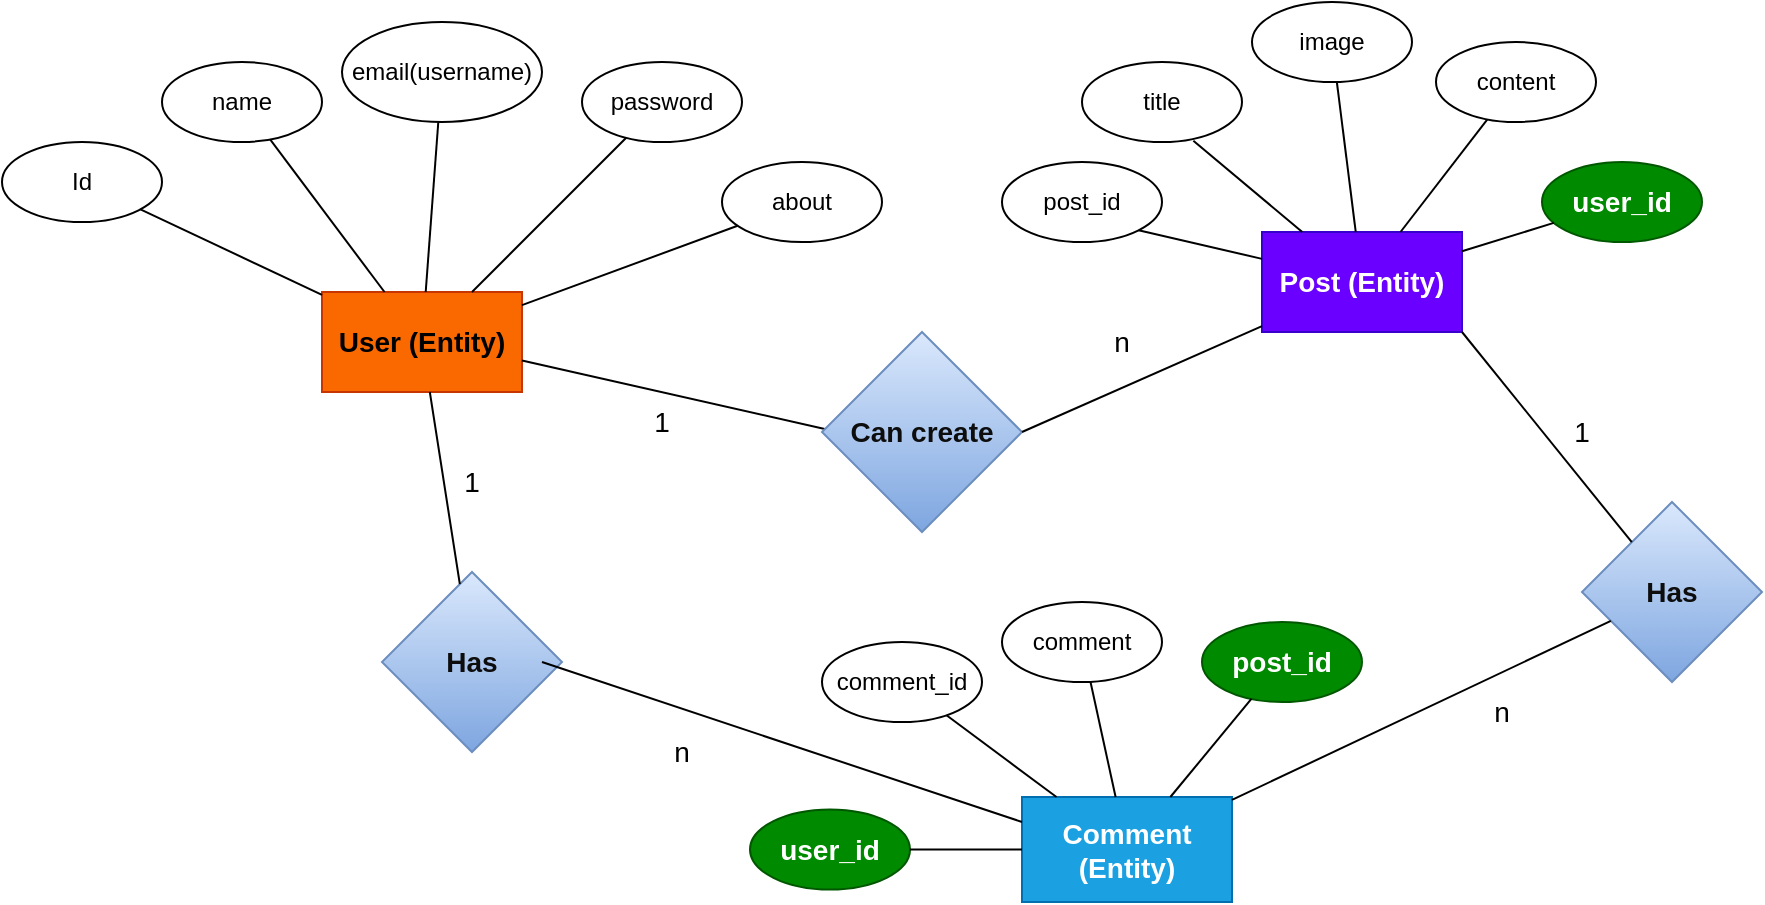 <mxfile version="24.6.1" type="github">
  <diagram name="Страница-1" id="DRMGlOuHPdDqc-WepTBW">
    <mxGraphModel dx="1050" dy="522" grid="1" gridSize="10" guides="1" tooltips="1" connect="1" arrows="1" fold="1" page="1" pageScale="1" pageWidth="827" pageHeight="1169" math="0" shadow="0">
      <root>
        <mxCell id="0" />
        <mxCell id="1" parent="0" />
        <mxCell id="rcdka4dT73BmLoimHbHu-1" value="&lt;font style=&quot;font-size: 14px;&quot;&gt;&lt;b&gt;Comment (Entity)&lt;/b&gt;&lt;/font&gt;" style="rounded=0;whiteSpace=wrap;html=1;fillColor=#1ba1e2;fontColor=#ffffff;strokeColor=#006EAF;" vertex="1" parent="1">
          <mxGeometry x="550" y="797.5" width="105" height="52.5" as="geometry" />
        </mxCell>
        <mxCell id="rcdka4dT73BmLoimHbHu-2" value="comment_id" style="ellipse;whiteSpace=wrap;html=1;" vertex="1" parent="1">
          <mxGeometry x="450" y="720" width="80" height="40" as="geometry" />
        </mxCell>
        <mxCell id="rcdka4dT73BmLoimHbHu-3" value="&lt;b&gt;&lt;font style=&quot;font-size: 14px;&quot;&gt;post_id&lt;/font&gt;&lt;/b&gt;" style="ellipse;whiteSpace=wrap;html=1;fillColor=#008a00;fontColor=#ffffff;strokeColor=#005700;" vertex="1" parent="1">
          <mxGeometry x="640" y="710" width="80" height="40" as="geometry" />
        </mxCell>
        <mxCell id="rcdka4dT73BmLoimHbHu-4" value="&lt;b&gt;&lt;font style=&quot;font-size: 14px;&quot;&gt;user_id&lt;/font&gt;&lt;/b&gt;" style="ellipse;whiteSpace=wrap;html=1;fillColor=#008a00;strokeColor=#005700;fontColor=#ffffff;" vertex="1" parent="1">
          <mxGeometry x="414" y="803.75" width="80" height="40" as="geometry" />
        </mxCell>
        <mxCell id="rcdka4dT73BmLoimHbHu-5" value="" style="endArrow=none;html=1;rounded=0;" edge="1" parent="1" source="rcdka4dT73BmLoimHbHu-4" target="rcdka4dT73BmLoimHbHu-1">
          <mxGeometry width="50" height="50" relative="1" as="geometry">
            <mxPoint x="459.439" y="836.663" as="sourcePoint" />
            <mxPoint x="510" y="820" as="targetPoint" />
          </mxGeometry>
        </mxCell>
        <mxCell id="rcdka4dT73BmLoimHbHu-6" value="" style="endArrow=none;html=1;rounded=0;" edge="1" parent="1" source="rcdka4dT73BmLoimHbHu-2" target="rcdka4dT73BmLoimHbHu-1">
          <mxGeometry width="50" height="50" relative="1" as="geometry">
            <mxPoint x="469" y="847" as="sourcePoint" />
            <mxPoint x="510" y="900" as="targetPoint" />
          </mxGeometry>
        </mxCell>
        <mxCell id="rcdka4dT73BmLoimHbHu-7" value="" style="endArrow=none;html=1;rounded=0;" edge="1" parent="1" target="rcdka4dT73BmLoimHbHu-1" source="rcdka4dT73BmLoimHbHu-10">
          <mxGeometry width="50" height="50" relative="1" as="geometry">
            <mxPoint x="584" y="745" as="sourcePoint" />
            <mxPoint x="566" y="808" as="targetPoint" />
          </mxGeometry>
        </mxCell>
        <mxCell id="rcdka4dT73BmLoimHbHu-8" value="" style="endArrow=none;html=1;rounded=0;" edge="1" parent="1" source="rcdka4dT73BmLoimHbHu-1" target="rcdka4dT73BmLoimHbHu-3">
          <mxGeometry width="50" height="50" relative="1" as="geometry">
            <mxPoint x="642.5" y="820" as="sourcePoint" />
            <mxPoint x="733.5" y="811" as="targetPoint" />
          </mxGeometry>
        </mxCell>
        <mxCell id="rcdka4dT73BmLoimHbHu-10" value="comment" style="ellipse;whiteSpace=wrap;html=1;" vertex="1" parent="1">
          <mxGeometry x="540" y="700" width="80" height="40" as="geometry" />
        </mxCell>
        <mxCell id="rcdka4dT73BmLoimHbHu-11" value="&lt;font color=&quot;#0d0d0d&quot;&gt;&lt;span style=&quot;font-size: 14px;&quot;&gt;&lt;b&gt;Has&lt;/b&gt;&lt;/span&gt;&lt;/font&gt;" style="rhombus;whiteSpace=wrap;html=1;fillColor=#dae8fc;strokeColor=#6c8ebf;gradientColor=#7ea6e0;" vertex="1" parent="1">
          <mxGeometry x="230" y="685" width="90" height="90" as="geometry" />
        </mxCell>
        <mxCell id="rcdka4dT73BmLoimHbHu-12" value="" style="group" vertex="1" connectable="0" parent="1">
          <mxGeometry x="540" y="400" width="350" height="165" as="geometry" />
        </mxCell>
        <mxCell id="rcdka4dT73BmLoimHbHu-13" value="&lt;font style=&quot;font-size: 14px;&quot;&gt;&lt;b&gt;Post (Entity)&lt;/b&gt;&lt;/font&gt;" style="rounded=0;whiteSpace=wrap;html=1;fillColor=#6a00ff;strokeColor=#3700CC;fontColor=#ffffff;" vertex="1" parent="rcdka4dT73BmLoimHbHu-12">
          <mxGeometry x="130" y="115" width="100" height="50" as="geometry" />
        </mxCell>
        <mxCell id="rcdka4dT73BmLoimHbHu-14" value="post_id" style="ellipse;whiteSpace=wrap;html=1;" vertex="1" parent="rcdka4dT73BmLoimHbHu-12">
          <mxGeometry y="80" width="80" height="40" as="geometry" />
        </mxCell>
        <mxCell id="rcdka4dT73BmLoimHbHu-15" value="image" style="ellipse;whiteSpace=wrap;html=1;" vertex="1" parent="rcdka4dT73BmLoimHbHu-12">
          <mxGeometry x="125" width="80" height="40" as="geometry" />
        </mxCell>
        <mxCell id="rcdka4dT73BmLoimHbHu-16" value="title" style="ellipse;whiteSpace=wrap;html=1;" vertex="1" parent="rcdka4dT73BmLoimHbHu-12">
          <mxGeometry x="40" y="30" width="80" height="40" as="geometry" />
        </mxCell>
        <mxCell id="rcdka4dT73BmLoimHbHu-17" value="content" style="ellipse;whiteSpace=wrap;html=1;" vertex="1" parent="rcdka4dT73BmLoimHbHu-12">
          <mxGeometry x="217" y="20" width="80" height="40" as="geometry" />
        </mxCell>
        <mxCell id="rcdka4dT73BmLoimHbHu-18" value="&lt;b&gt;&lt;font style=&quot;font-size: 14px;&quot;&gt;user_id&lt;/font&gt;&lt;/b&gt;" style="ellipse;whiteSpace=wrap;html=1;fillColor=#008a00;strokeColor=#005700;fontColor=#ffffff;" vertex="1" parent="rcdka4dT73BmLoimHbHu-12">
          <mxGeometry x="270" y="80" width="80" height="40" as="geometry" />
        </mxCell>
        <mxCell id="rcdka4dT73BmLoimHbHu-19" value="" style="endArrow=none;html=1;rounded=0;entryX=1;entryY=1;entryDx=0;entryDy=0;" edge="1" parent="rcdka4dT73BmLoimHbHu-12" source="rcdka4dT73BmLoimHbHu-13" target="rcdka4dT73BmLoimHbHu-14">
          <mxGeometry width="50" height="50" relative="1" as="geometry">
            <mxPoint x="170" y="210" as="sourcePoint" />
            <mxPoint x="220" y="160" as="targetPoint" />
          </mxGeometry>
        </mxCell>
        <mxCell id="rcdka4dT73BmLoimHbHu-20" value="" style="endArrow=none;html=1;rounded=0;exitX=0.696;exitY=0.985;exitDx=0;exitDy=0;exitPerimeter=0;" edge="1" parent="rcdka4dT73BmLoimHbHu-12" source="rcdka4dT73BmLoimHbHu-16" target="rcdka4dT73BmLoimHbHu-13">
          <mxGeometry width="50" height="50" relative="1" as="geometry">
            <mxPoint x="170" y="210" as="sourcePoint" />
            <mxPoint x="220" y="160" as="targetPoint" />
          </mxGeometry>
        </mxCell>
        <mxCell id="rcdka4dT73BmLoimHbHu-21" value="" style="endArrow=none;html=1;rounded=0;" edge="1" parent="rcdka4dT73BmLoimHbHu-12" source="rcdka4dT73BmLoimHbHu-15" target="rcdka4dT73BmLoimHbHu-13">
          <mxGeometry width="50" height="50" relative="1" as="geometry">
            <mxPoint x="106" y="79" as="sourcePoint" />
            <mxPoint x="160" y="210" as="targetPoint" />
          </mxGeometry>
        </mxCell>
        <mxCell id="rcdka4dT73BmLoimHbHu-22" value="" style="endArrow=none;html=1;rounded=0;" edge="1" parent="rcdka4dT73BmLoimHbHu-12" source="rcdka4dT73BmLoimHbHu-17" target="rcdka4dT73BmLoimHbHu-13">
          <mxGeometry width="50" height="50" relative="1" as="geometry">
            <mxPoint x="179" y="50" as="sourcePoint" />
            <mxPoint x="210" y="230" as="targetPoint" />
          </mxGeometry>
        </mxCell>
        <mxCell id="rcdka4dT73BmLoimHbHu-23" value="" style="endArrow=none;html=1;rounded=0;" edge="1" parent="rcdka4dT73BmLoimHbHu-12" source="rcdka4dT73BmLoimHbHu-18" target="rcdka4dT73BmLoimHbHu-13">
          <mxGeometry width="50" height="50" relative="1" as="geometry">
            <mxPoint x="251" y="68" as="sourcePoint" />
            <mxPoint x="260" y="180" as="targetPoint" />
          </mxGeometry>
        </mxCell>
        <mxCell id="rcdka4dT73BmLoimHbHu-24" value="" style="group" vertex="1" connectable="0" parent="1">
          <mxGeometry x="40" y="410" width="440" height="215" as="geometry" />
        </mxCell>
        <mxCell id="rcdka4dT73BmLoimHbHu-25" value="&lt;font style=&quot;font-size: 14px;&quot;&gt;&lt;b&gt;User (Entity)&lt;/b&gt;&lt;/font&gt;" style="rounded=0;whiteSpace=wrap;html=1;fillColor=#fa6800;strokeColor=#C73500;fontColor=#000000;" vertex="1" parent="rcdka4dT73BmLoimHbHu-24">
          <mxGeometry x="160" y="135" width="100" height="50" as="geometry" />
        </mxCell>
        <mxCell id="rcdka4dT73BmLoimHbHu-26" value="Id" style="ellipse;whiteSpace=wrap;html=1;" vertex="1" parent="rcdka4dT73BmLoimHbHu-24">
          <mxGeometry y="60" width="80" height="40" as="geometry" />
        </mxCell>
        <mxCell id="rcdka4dT73BmLoimHbHu-27" value="email(username)" style="ellipse;whiteSpace=wrap;html=1;" vertex="1" parent="rcdka4dT73BmLoimHbHu-24">
          <mxGeometry x="170" width="100" height="50" as="geometry" />
        </mxCell>
        <mxCell id="rcdka4dT73BmLoimHbHu-28" value="password" style="ellipse;whiteSpace=wrap;html=1;" vertex="1" parent="rcdka4dT73BmLoimHbHu-24">
          <mxGeometry x="290" y="20" width="80" height="40" as="geometry" />
        </mxCell>
        <mxCell id="rcdka4dT73BmLoimHbHu-29" value="name" style="ellipse;whiteSpace=wrap;html=1;" vertex="1" parent="rcdka4dT73BmLoimHbHu-24">
          <mxGeometry x="80" y="20" width="80" height="40" as="geometry" />
        </mxCell>
        <mxCell id="rcdka4dT73BmLoimHbHu-30" value="" style="endArrow=none;html=1;rounded=0;" edge="1" parent="rcdka4dT73BmLoimHbHu-24" source="rcdka4dT73BmLoimHbHu-26" target="rcdka4dT73BmLoimHbHu-25">
          <mxGeometry width="50" height="50" relative="1" as="geometry">
            <mxPoint x="60" y="152" as="sourcePoint" />
            <mxPoint x="110" y="102" as="targetPoint" />
          </mxGeometry>
        </mxCell>
        <mxCell id="rcdka4dT73BmLoimHbHu-31" value="" style="endArrow=none;html=1;rounded=0;" edge="1" parent="rcdka4dT73BmLoimHbHu-24" source="rcdka4dT73BmLoimHbHu-25" target="rcdka4dT73BmLoimHbHu-29">
          <mxGeometry width="50" height="50" relative="1" as="geometry">
            <mxPoint x="340" y="140" as="sourcePoint" />
            <mxPoint x="390" y="90" as="targetPoint" />
          </mxGeometry>
        </mxCell>
        <mxCell id="rcdka4dT73BmLoimHbHu-32" value="" style="endArrow=none;html=1;rounded=0;" edge="1" parent="rcdka4dT73BmLoimHbHu-24" source="rcdka4dT73BmLoimHbHu-25" target="rcdka4dT73BmLoimHbHu-27">
          <mxGeometry width="50" height="50" relative="1" as="geometry">
            <mxPoint x="250" y="120" as="sourcePoint" />
            <mxPoint x="170" y="59" as="targetPoint" />
          </mxGeometry>
        </mxCell>
        <mxCell id="rcdka4dT73BmLoimHbHu-33" value="" style="endArrow=none;html=1;rounded=0;" edge="1" parent="rcdka4dT73BmLoimHbHu-24" source="rcdka4dT73BmLoimHbHu-25" target="rcdka4dT73BmLoimHbHu-28">
          <mxGeometry width="50" height="50" relative="1" as="geometry">
            <mxPoint x="320" y="150" as="sourcePoint" />
            <mxPoint x="269" y="59" as="targetPoint" />
          </mxGeometry>
        </mxCell>
        <mxCell id="rcdka4dT73BmLoimHbHu-34" value="about" style="ellipse;whiteSpace=wrap;html=1;" vertex="1" parent="rcdka4dT73BmLoimHbHu-24">
          <mxGeometry x="360" y="70" width="80" height="40" as="geometry" />
        </mxCell>
        <mxCell id="rcdka4dT73BmLoimHbHu-35" value="" style="endArrow=none;html=1;rounded=0;" edge="1" parent="rcdka4dT73BmLoimHbHu-24" source="rcdka4dT73BmLoimHbHu-25" target="rcdka4dT73BmLoimHbHu-34">
          <mxGeometry width="50" height="50" relative="1" as="geometry">
            <mxPoint x="340" y="190" as="sourcePoint" />
            <mxPoint x="390" y="140" as="targetPoint" />
          </mxGeometry>
        </mxCell>
        <mxCell id="rcdka4dT73BmLoimHbHu-45" value="" style="endArrow=none;html=1;rounded=0;" edge="1" parent="rcdka4dT73BmLoimHbHu-24">
          <mxGeometry width="50" height="50" relative="1" as="geometry">
            <mxPoint x="418" y="205" as="sourcePoint" />
            <mxPoint x="260" y="169.286" as="targetPoint" />
          </mxGeometry>
        </mxCell>
        <mxCell id="rcdka4dT73BmLoimHbHu-48" value="1" style="text;html=1;align=center;verticalAlign=middle;whiteSpace=wrap;rounded=0;fontSize=14;" vertex="1" parent="rcdka4dT73BmLoimHbHu-24">
          <mxGeometry x="300" y="185" width="60" height="30" as="geometry" />
        </mxCell>
        <mxCell id="rcdka4dT73BmLoimHbHu-38" value="&lt;font color=&quot;#0d0d0d&quot;&gt;&lt;span style=&quot;font-size: 14px;&quot;&gt;&lt;b&gt;Has&lt;/b&gt;&lt;/span&gt;&lt;/font&gt;" style="rhombus;whiteSpace=wrap;html=1;fillColor=#dae8fc;strokeColor=#6c8ebf;gradientColor=#7ea6e0;" vertex="1" parent="1">
          <mxGeometry x="830" y="650" width="90" height="90" as="geometry" />
        </mxCell>
        <mxCell id="rcdka4dT73BmLoimHbHu-39" value="&lt;font color=&quot;#0d0d0d&quot;&gt;&lt;span style=&quot;font-size: 14px;&quot;&gt;&lt;b&gt;Can create&lt;/b&gt;&lt;/span&gt;&lt;/font&gt;" style="rhombus;whiteSpace=wrap;html=1;fillColor=#dae8fc;strokeColor=#6c8ebf;gradientColor=#7ea6e0;" vertex="1" parent="1">
          <mxGeometry x="450" y="565" width="100" height="100" as="geometry" />
        </mxCell>
        <mxCell id="rcdka4dT73BmLoimHbHu-49" value="" style="endArrow=none;html=1;rounded=0;exitX=1;exitY=0.5;exitDx=0;exitDy=0;" edge="1" parent="1" source="rcdka4dT73BmLoimHbHu-39" target="rcdka4dT73BmLoimHbHu-13">
          <mxGeometry width="50" height="50" relative="1" as="geometry">
            <mxPoint x="510" y="620" as="sourcePoint" />
            <mxPoint x="560" y="570" as="targetPoint" />
          </mxGeometry>
        </mxCell>
        <mxCell id="rcdka4dT73BmLoimHbHu-51" value="" style="endArrow=none;html=1;rounded=0;entryX=1;entryY=1;entryDx=0;entryDy=0;" edge="1" parent="1" source="rcdka4dT73BmLoimHbHu-38" target="rcdka4dT73BmLoimHbHu-13">
          <mxGeometry width="50" height="50" relative="1" as="geometry">
            <mxPoint x="720" y="650" as="sourcePoint" />
            <mxPoint x="770" y="600" as="targetPoint" />
          </mxGeometry>
        </mxCell>
        <mxCell id="rcdka4dT73BmLoimHbHu-52" value="n" style="text;html=1;align=center;verticalAlign=middle;whiteSpace=wrap;rounded=0;fontSize=14;" vertex="1" parent="1">
          <mxGeometry x="570" y="555" width="60" height="30" as="geometry" />
        </mxCell>
        <mxCell id="rcdka4dT73BmLoimHbHu-53" value="" style="endArrow=none;html=1;rounded=0;" edge="1" parent="1">
          <mxGeometry width="50" height="50" relative="1" as="geometry">
            <mxPoint x="550" y="810" as="sourcePoint" />
            <mxPoint x="310" y="730" as="targetPoint" />
          </mxGeometry>
        </mxCell>
        <mxCell id="rcdka4dT73BmLoimHbHu-54" value="" style="endArrow=none;html=1;rounded=0;" edge="1" parent="1" source="rcdka4dT73BmLoimHbHu-11" target="rcdka4dT73BmLoimHbHu-25">
          <mxGeometry width="50" height="50" relative="1" as="geometry">
            <mxPoint x="330" y="705" as="sourcePoint" />
            <mxPoint x="90" y="625" as="targetPoint" />
          </mxGeometry>
        </mxCell>
        <mxCell id="rcdka4dT73BmLoimHbHu-55" value="1" style="text;html=1;align=center;verticalAlign=middle;whiteSpace=wrap;rounded=0;fontSize=14;" vertex="1" parent="1">
          <mxGeometry x="245" y="625" width="60" height="30" as="geometry" />
        </mxCell>
        <mxCell id="rcdka4dT73BmLoimHbHu-56" value="n" style="text;html=1;align=center;verticalAlign=middle;whiteSpace=wrap;rounded=0;fontSize=14;" vertex="1" parent="1">
          <mxGeometry x="350" y="760" width="60" height="30" as="geometry" />
        </mxCell>
        <mxCell id="rcdka4dT73BmLoimHbHu-57" value="1" style="text;html=1;align=center;verticalAlign=middle;whiteSpace=wrap;rounded=0;fontSize=14;" vertex="1" parent="1">
          <mxGeometry x="800" y="600" width="60" height="30" as="geometry" />
        </mxCell>
        <mxCell id="rcdka4dT73BmLoimHbHu-61" value="" style="endArrow=none;html=1;rounded=0;" edge="1" parent="1" source="rcdka4dT73BmLoimHbHu-1" target="rcdka4dT73BmLoimHbHu-38">
          <mxGeometry width="50" height="50" relative="1" as="geometry">
            <mxPoint x="883" y="682" as="sourcePoint" />
            <mxPoint x="780" y="575" as="targetPoint" />
          </mxGeometry>
        </mxCell>
        <mxCell id="rcdka4dT73BmLoimHbHu-62" value="n" style="text;html=1;align=center;verticalAlign=middle;whiteSpace=wrap;rounded=0;fontSize=14;" vertex="1" parent="1">
          <mxGeometry x="760" y="740" width="60" height="30" as="geometry" />
        </mxCell>
      </root>
    </mxGraphModel>
  </diagram>
</mxfile>
